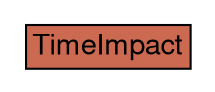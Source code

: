 digraph TimeImpact {
	graph [bb="0,0,95,36",
		rankdir=LR
	];
	node [label="\N"];
	TimeImpact	 [height=0.5,
		label=<<table BORDER="0" CELLBORDER="1" CELLSPACING="0"> <tr> <td BGCOLOR="#cc6a51" HREF="/idmef_parser/IODEFv2/TimeImpact.html" TITLE="The TimeImpact class describes the impact of the incident on an organization as a function of time. It provides a way to convey down time and recovery time. "><FONT FACE="Nimbus Sans L">TimeImpact</FONT></td> </tr>" %</table>>,
		pos="47.5,18",
		shape=plaintext,
		width=1.3194];
}
